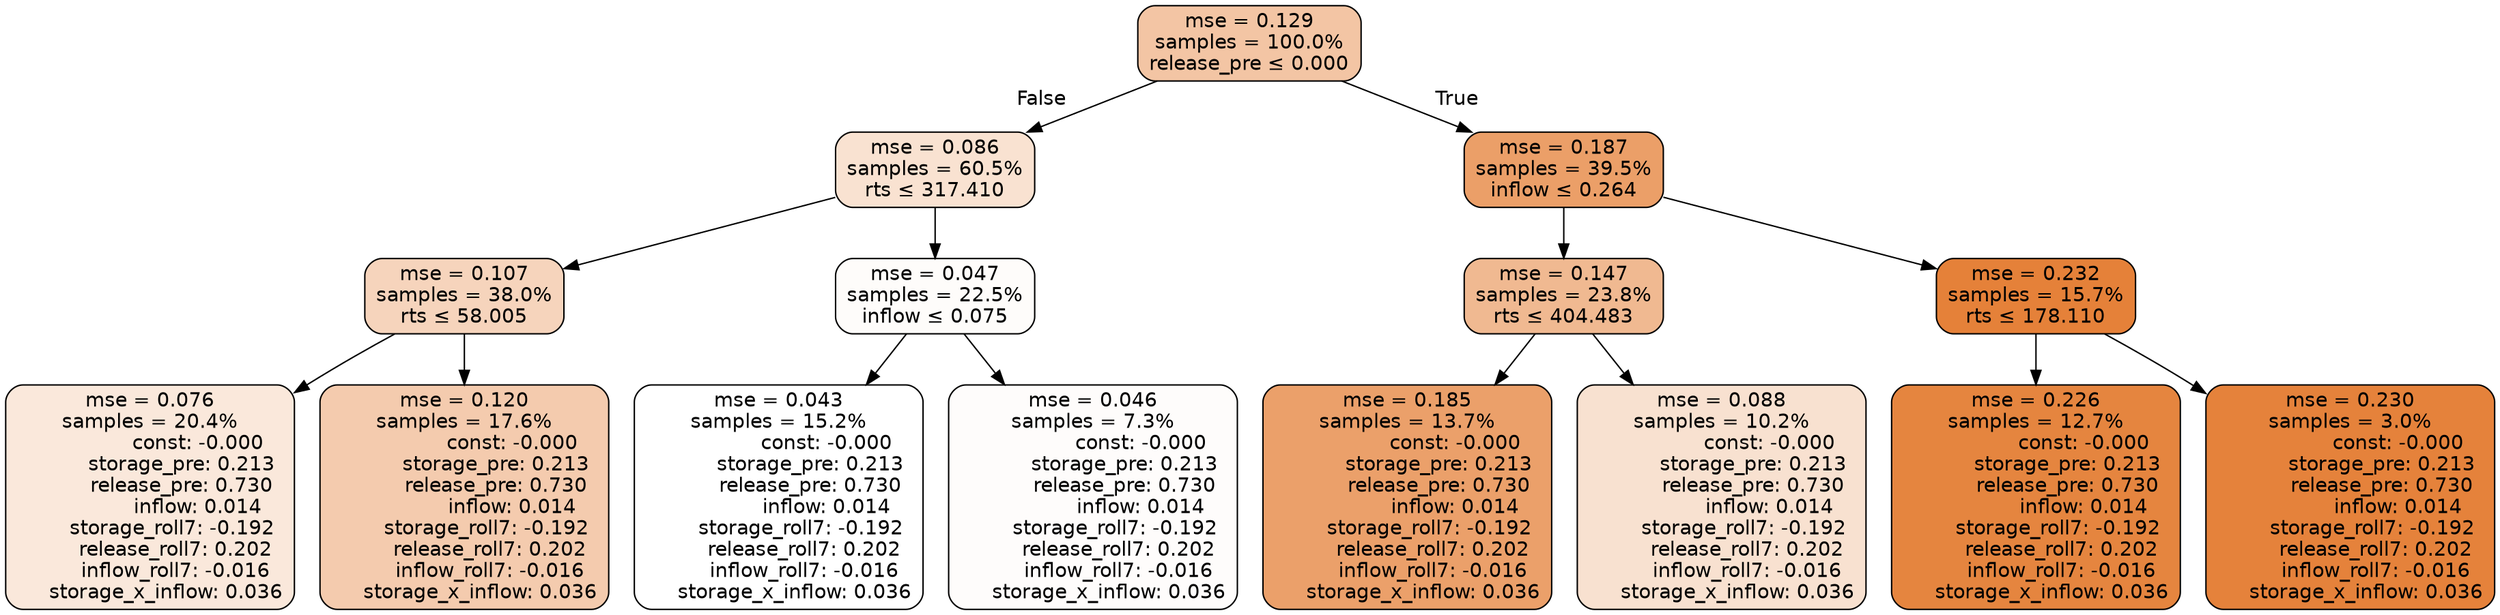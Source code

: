 digraph tree {
node [shape=rectangle, style="filled, rounded", color="black", fontname=helvetica] ;
edge [fontname=helvetica] ;
	"0" [label="mse = 0.129
samples = 100.0%
release_pre &le; 0.000", fillcolor="#f3c5a4"]
	"1" [label="mse = 0.086
samples = 60.5%
rts &le; 317.410", fillcolor="#f9e2d1"]
	"2" [label="mse = 0.107
samples = 38.0%
rts &le; 58.005", fillcolor="#f6d4bc"]
	"3" [label="mse = 0.076
samples = 20.4%
               const: -0.000
          storage_pre: 0.213
          release_pre: 0.730
               inflow: 0.014
       storage_roll7: -0.192
        release_roll7: 0.202
        inflow_roll7: -0.016
     storage_x_inflow: 0.036", fillcolor="#fae8db"]
	"4" [label="mse = 0.120
samples = 17.6%
               const: -0.000
          storage_pre: 0.213
          release_pre: 0.730
               inflow: 0.014
       storage_roll7: -0.192
        release_roll7: 0.202
        inflow_roll7: -0.016
     storage_x_inflow: 0.036", fillcolor="#f4cbae"]
	"5" [label="mse = 0.047
samples = 22.5%
inflow &le; 0.075", fillcolor="#fefcfa"]
	"6" [label="mse = 0.043
samples = 15.2%
               const: -0.000
          storage_pre: 0.213
          release_pre: 0.730
               inflow: 0.014
       storage_roll7: -0.192
        release_roll7: 0.202
        inflow_roll7: -0.016
     storage_x_inflow: 0.036", fillcolor="#ffffff"]
	"7" [label="mse = 0.046
samples = 7.3%
               const: -0.000
          storage_pre: 0.213
          release_pre: 0.730
               inflow: 0.014
       storage_roll7: -0.192
        release_roll7: 0.202
        inflow_roll7: -0.016
     storage_x_inflow: 0.036", fillcolor="#fefcfb"]
	"8" [label="mse = 0.187
samples = 39.5%
inflow &le; 0.264", fillcolor="#eb9f68"]
	"9" [label="mse = 0.147
samples = 23.8%
rts &le; 404.483", fillcolor="#f0b991"]
	"10" [label="mse = 0.185
samples = 13.7%
               const: -0.000
          storage_pre: 0.213
          release_pre: 0.730
               inflow: 0.014
       storage_roll7: -0.192
        release_roll7: 0.202
        inflow_roll7: -0.016
     storage_x_inflow: 0.036", fillcolor="#eba06a"]
	"11" [label="mse = 0.088
samples = 10.2%
               const: -0.000
          storage_pre: 0.213
          release_pre: 0.730
               inflow: 0.014
       storage_roll7: -0.192
        release_roll7: 0.202
        inflow_roll7: -0.016
     storage_x_inflow: 0.036", fillcolor="#f8e1d0"]
	"12" [label="mse = 0.232
samples = 15.7%
rts &le; 178.110", fillcolor="#e58139"]
	"13" [label="mse = 0.226
samples = 12.7%
               const: -0.000
          storage_pre: 0.213
          release_pre: 0.730
               inflow: 0.014
       storage_roll7: -0.192
        release_roll7: 0.202
        inflow_roll7: -0.016
     storage_x_inflow: 0.036", fillcolor="#e5853f"]
	"14" [label="mse = 0.230
samples = 3.0%
               const: -0.000
          storage_pre: 0.213
          release_pre: 0.730
               inflow: 0.014
       storage_roll7: -0.192
        release_roll7: 0.202
        inflow_roll7: -0.016
     storage_x_inflow: 0.036", fillcolor="#e5823b"]

	"0" -> "1" [labeldistance=2.5, labelangle=45, headlabel="False"]
	"1" -> "2"
	"2" -> "3"
	"2" -> "4"
	"1" -> "5"
	"5" -> "6"
	"5" -> "7"
	"0" -> "8" [labeldistance=2.5, labelangle=-45, headlabel="True"]
	"8" -> "9"
	"9" -> "10"
	"9" -> "11"
	"8" -> "12"
	"12" -> "13"
	"12" -> "14"
}